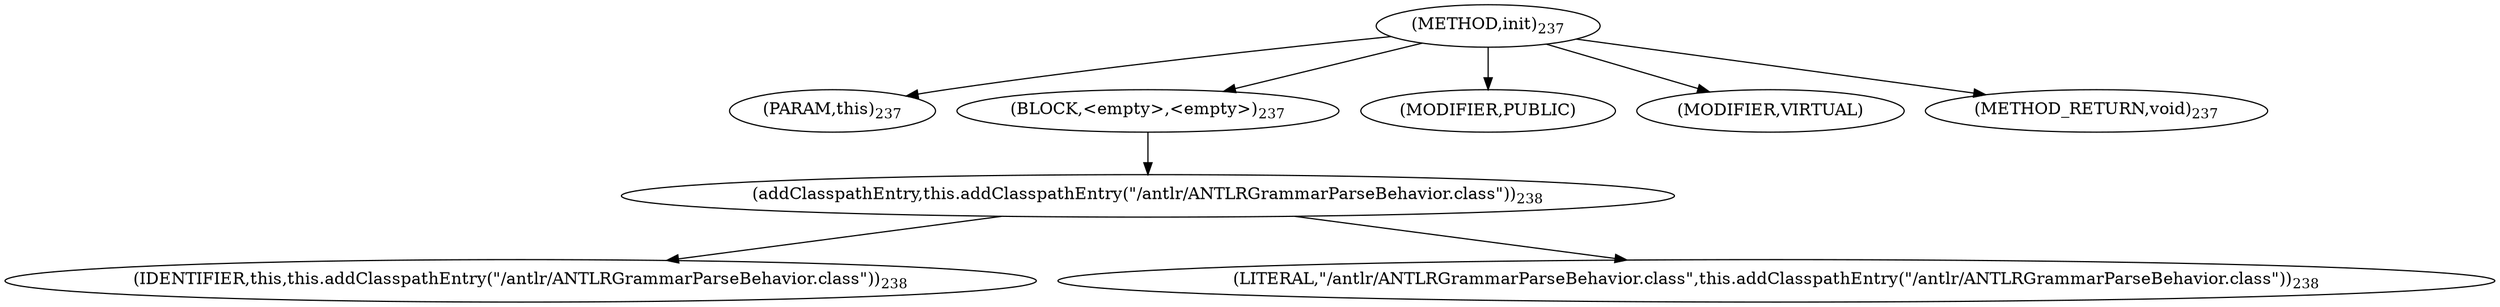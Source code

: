 digraph "init" {  
"352" [label = <(METHOD,init)<SUB>237</SUB>> ]
"21" [label = <(PARAM,this)<SUB>237</SUB>> ]
"353" [label = <(BLOCK,&lt;empty&gt;,&lt;empty&gt;)<SUB>237</SUB>> ]
"354" [label = <(addClasspathEntry,this.addClasspathEntry(&quot;/antlr/ANTLRGrammarParseBehavior.class&quot;))<SUB>238</SUB>> ]
"20" [label = <(IDENTIFIER,this,this.addClasspathEntry(&quot;/antlr/ANTLRGrammarParseBehavior.class&quot;))<SUB>238</SUB>> ]
"355" [label = <(LITERAL,&quot;/antlr/ANTLRGrammarParseBehavior.class&quot;,this.addClasspathEntry(&quot;/antlr/ANTLRGrammarParseBehavior.class&quot;))<SUB>238</SUB>> ]
"356" [label = <(MODIFIER,PUBLIC)> ]
"357" [label = <(MODIFIER,VIRTUAL)> ]
"358" [label = <(METHOD_RETURN,void)<SUB>237</SUB>> ]
  "352" -> "21" 
  "352" -> "353" 
  "352" -> "356" 
  "352" -> "357" 
  "352" -> "358" 
  "353" -> "354" 
  "354" -> "20" 
  "354" -> "355" 
}
